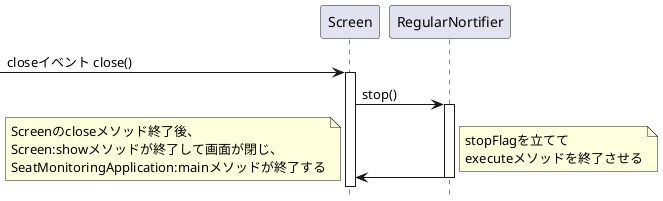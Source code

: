 @startuml システム終了シーケンス図
hide footbox

participant "Screen" as Screen
participant "RegularNortifier" as RegularNortifier

-> Screen :closeイベント close()
activate Screen
Screen -> RegularNortifier :stop()
activate RegularNortifier
Screen <- RegularNortifier
deactivate RegularNortifier
note right
	stopFlagを立てて
	executeメソッドを終了させる
end note
note left
	Screenのcloseメソッド終了後、
	Screen:showメソッドが終了して画面が閉じ、
	SeatMonitoringApplication:mainメソッドが終了する
end note

@enduml
